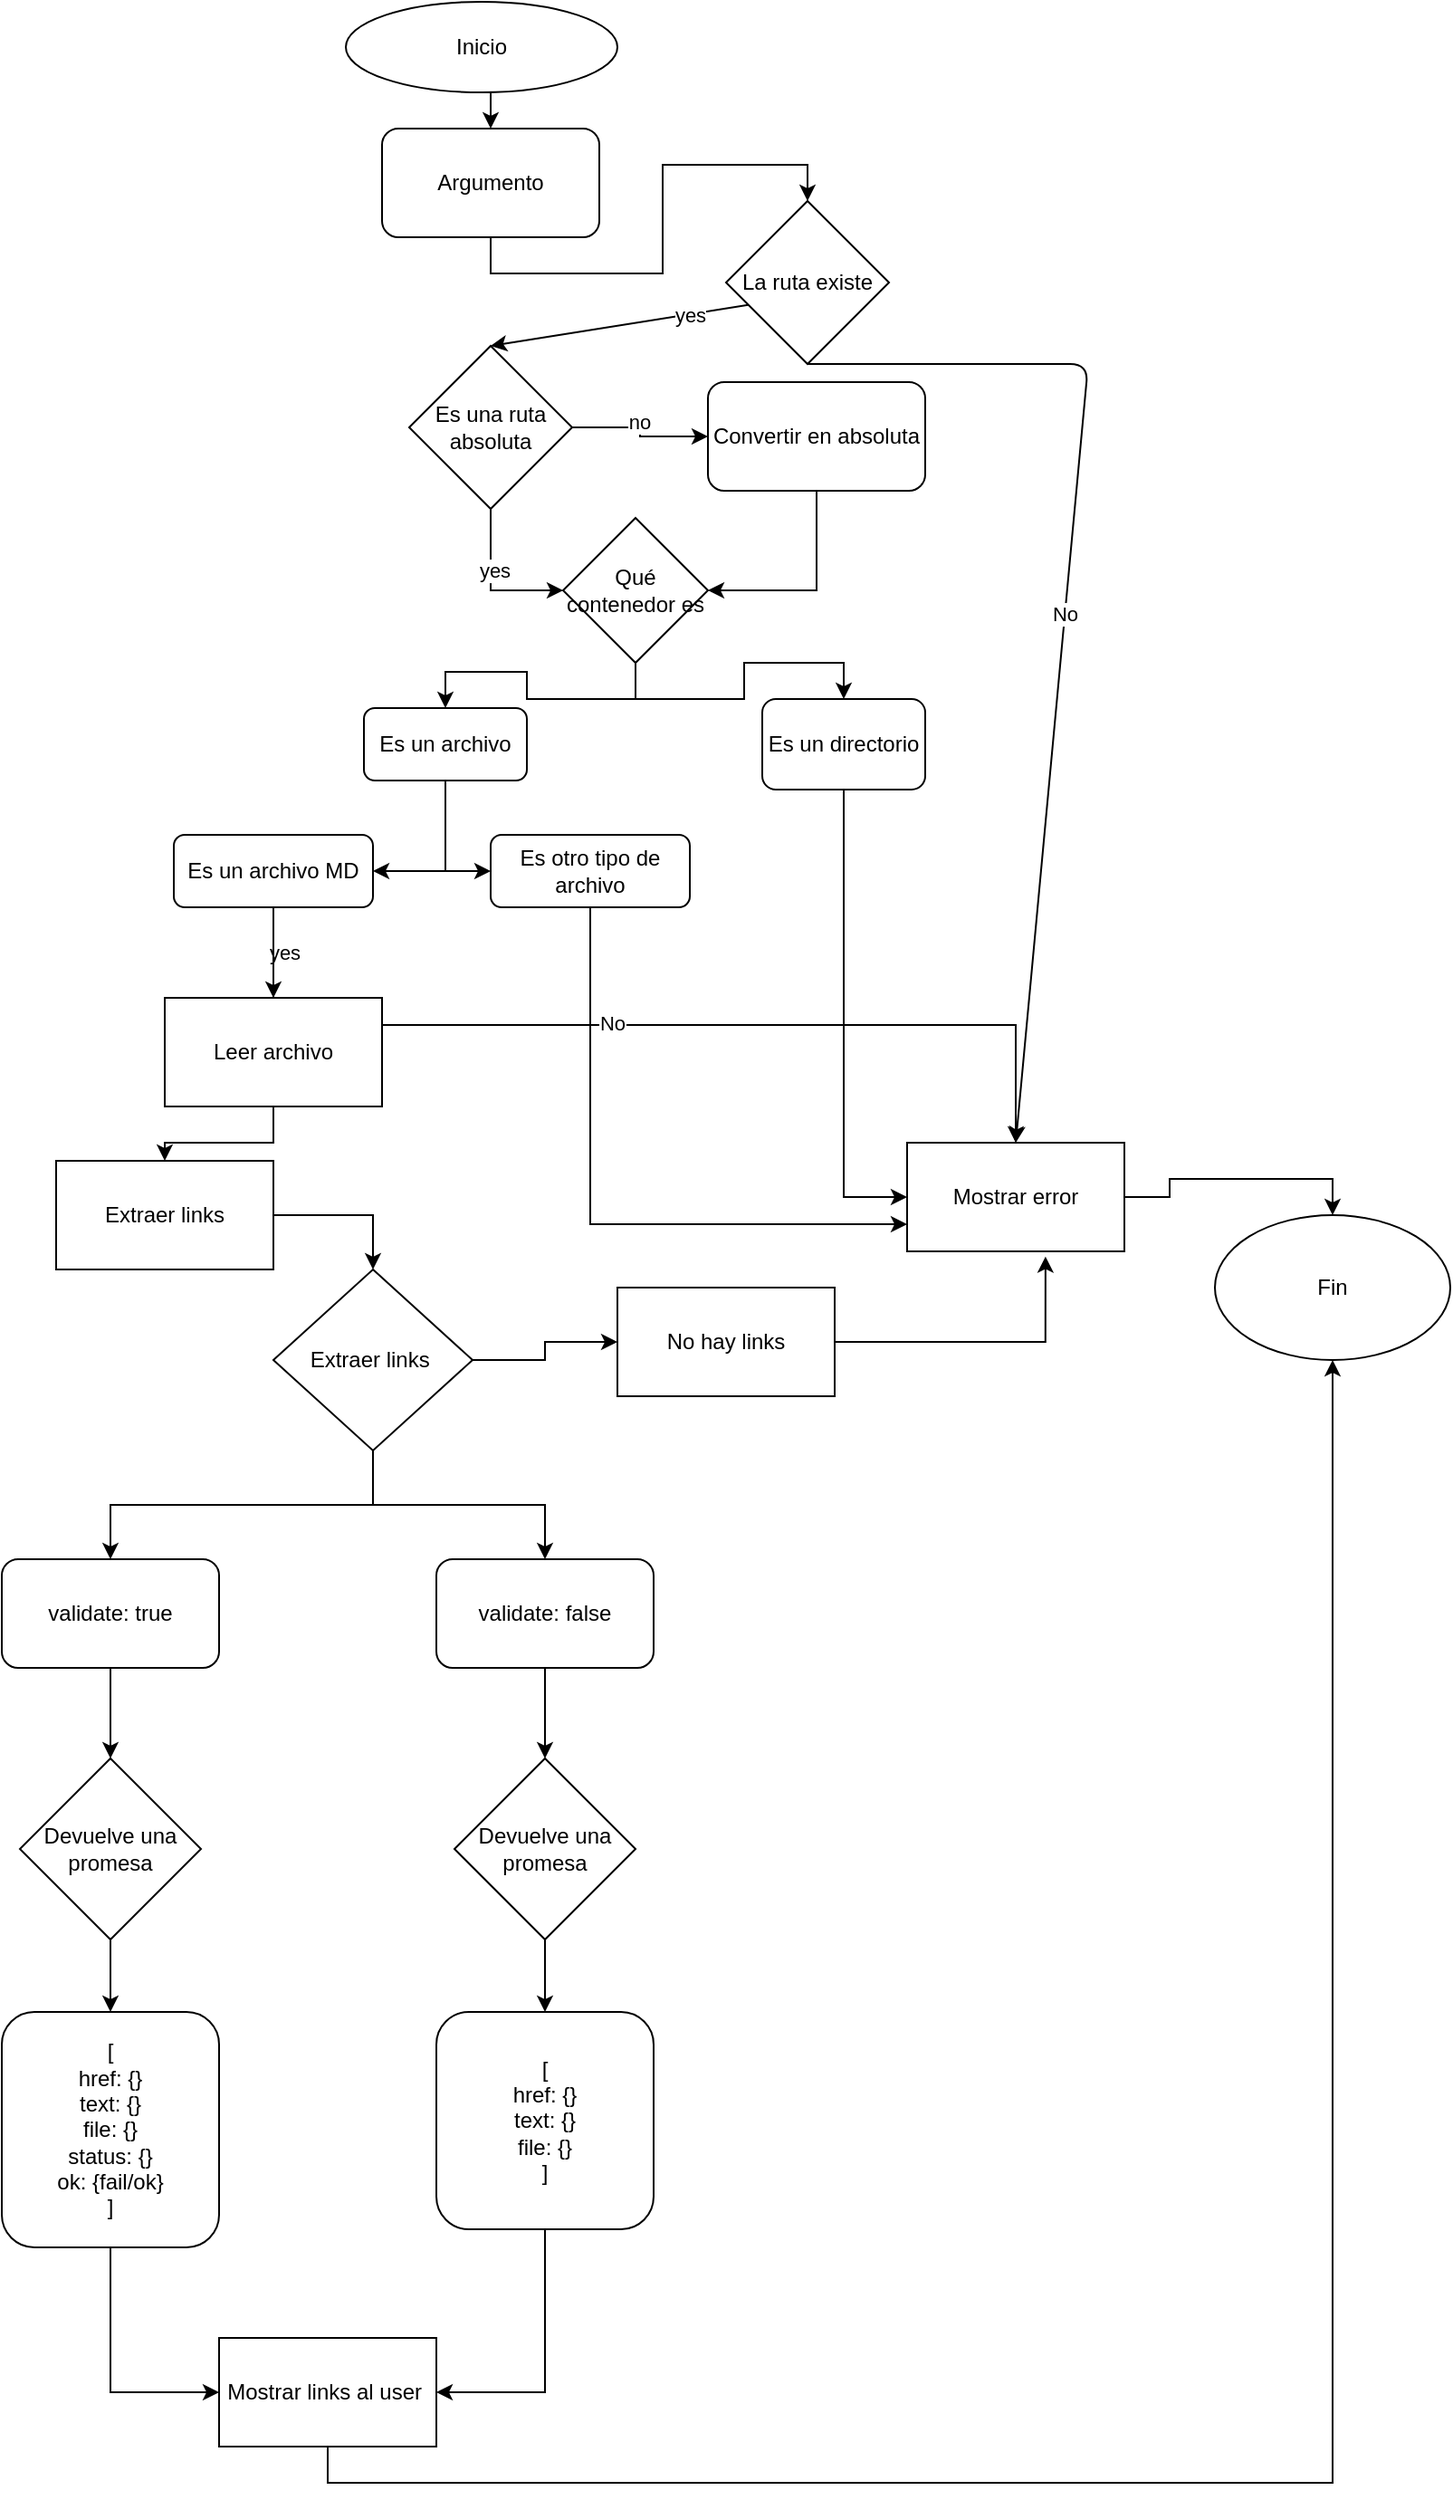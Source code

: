 <mxfile>
    <diagram name="Página-1" id="gBgCwGCJTGYO8stAgHFB">
        <mxGraphModel dx="669" dy="359" grid="1" gridSize="10" guides="1" tooltips="1" connect="1" arrows="1" fold="1" page="1" pageScale="1" pageWidth="827" pageHeight="1169" math="0" shadow="0">
            <root>
                <mxCell id="0"/>
                <mxCell id="1" parent="0"/>
                <mxCell id="8QhIsSYho_ixXI17o4RS-6" style="edgeStyle=orthogonalEdgeStyle;rounded=0;orthogonalLoop=1;jettySize=auto;html=1;exitX=0.5;exitY=1;exitDx=0;exitDy=0;entryX=0.5;entryY=0;entryDx=0;entryDy=0;" parent="1" source="8QhIsSYho_ixXI17o4RS-1" target="8QhIsSYho_ixXI17o4RS-2" edge="1">
                    <mxGeometry relative="1" as="geometry"/>
                </mxCell>
                <mxCell id="8QhIsSYho_ixXI17o4RS-1" value="Inicio" style="ellipse;whiteSpace=wrap;html=1;" parent="1" vertex="1">
                    <mxGeometry x="240" y="90" width="150" height="50" as="geometry"/>
                </mxCell>
                <mxCell id="8QhIsSYho_ixXI17o4RS-7" style="edgeStyle=orthogonalEdgeStyle;rounded=0;orthogonalLoop=1;jettySize=auto;html=1;exitX=0.5;exitY=1;exitDx=0;exitDy=0;entryX=0.5;entryY=0;entryDx=0;entryDy=0;" parent="1" source="8QhIsSYho_ixXI17o4RS-2" target="2" edge="1">
                    <mxGeometry relative="1" as="geometry"/>
                </mxCell>
                <mxCell id="8QhIsSYho_ixXI17o4RS-2" value="Argumento" style="rounded=1;whiteSpace=wrap;html=1;" parent="1" vertex="1">
                    <mxGeometry x="260" y="160" width="120" height="60" as="geometry"/>
                </mxCell>
                <mxCell id="8QhIsSYho_ixXI17o4RS-8" style="edgeStyle=orthogonalEdgeStyle;rounded=0;orthogonalLoop=1;jettySize=auto;html=1;exitX=1;exitY=0.5;exitDx=0;exitDy=0;entryX=0;entryY=0.5;entryDx=0;entryDy=0;" parent="1" source="8QhIsSYho_ixXI17o4RS-3" target="8QhIsSYho_ixXI17o4RS-4" edge="1">
                    <mxGeometry relative="1" as="geometry"/>
                </mxCell>
                <mxCell id="8QhIsSYho_ixXI17o4RS-11" value="no" style="edgeLabel;html=1;align=center;verticalAlign=middle;resizable=0;points=[];" parent="8QhIsSYho_ixXI17o4RS-8" vertex="1" connectable="0">
                    <mxGeometry x="-0.093" y="3" relative="1" as="geometry">
                        <mxPoint as="offset"/>
                    </mxGeometry>
                </mxCell>
                <mxCell id="8QhIsSYho_ixXI17o4RS-10" style="edgeStyle=orthogonalEdgeStyle;rounded=0;orthogonalLoop=1;jettySize=auto;html=1;exitX=0.5;exitY=1;exitDx=0;exitDy=0;entryX=0;entryY=0.5;entryDx=0;entryDy=0;" parent="1" source="8QhIsSYho_ixXI17o4RS-3" target="SJHs-UKWmDPyEd3rE_mu-1" edge="1">
                    <mxGeometry relative="1" as="geometry"/>
                </mxCell>
                <mxCell id="8QhIsSYho_ixXI17o4RS-12" value="yes" style="edgeLabel;html=1;align=center;verticalAlign=middle;resizable=0;points=[];" parent="8QhIsSYho_ixXI17o4RS-10" vertex="1" connectable="0">
                    <mxGeometry x="-0.2" y="2" relative="1" as="geometry">
                        <mxPoint as="offset"/>
                    </mxGeometry>
                </mxCell>
                <mxCell id="8QhIsSYho_ixXI17o4RS-3" value="Es una ruta absoluta" style="rhombus;whiteSpace=wrap;html=1;" parent="1" vertex="1">
                    <mxGeometry x="275" y="280" width="90" height="90" as="geometry"/>
                </mxCell>
                <mxCell id="8QhIsSYho_ixXI17o4RS-9" style="edgeStyle=orthogonalEdgeStyle;rounded=0;orthogonalLoop=1;jettySize=auto;html=1;exitX=0.5;exitY=1;exitDx=0;exitDy=0;entryX=1;entryY=0.5;entryDx=0;entryDy=0;" parent="1" source="8QhIsSYho_ixXI17o4RS-4" target="SJHs-UKWmDPyEd3rE_mu-1" edge="1">
                    <mxGeometry relative="1" as="geometry"/>
                </mxCell>
                <mxCell id="8QhIsSYho_ixXI17o4RS-4" value="Convertir en absoluta" style="rounded=1;whiteSpace=wrap;html=1;" parent="1" vertex="1">
                    <mxGeometry x="440" y="300" width="120" height="60" as="geometry"/>
                </mxCell>
                <mxCell id="8QhIsSYho_ixXI17o4RS-15" style="edgeStyle=orthogonalEdgeStyle;rounded=0;orthogonalLoop=1;jettySize=auto;html=1;exitX=0.5;exitY=1;exitDx=0;exitDy=0;entryX=0.5;entryY=0;entryDx=0;entryDy=0;" parent="1" source="8QhIsSYho_ixXI17o4RS-5" target="8QhIsSYho_ixXI17o4RS-13" edge="1">
                    <mxGeometry relative="1" as="geometry"/>
                </mxCell>
                <mxCell id="8QhIsSYho_ixXI17o4RS-16" value="yes" style="edgeLabel;html=1;align=center;verticalAlign=middle;resizable=0;points=[];" parent="8QhIsSYho_ixXI17o4RS-15" vertex="1" connectable="0">
                    <mxGeometry x="-0.017" y="6" relative="1" as="geometry">
                        <mxPoint as="offset"/>
                    </mxGeometry>
                </mxCell>
                <mxCell id="8QhIsSYho_ixXI17o4RS-17" style="edgeStyle=orthogonalEdgeStyle;rounded=0;orthogonalLoop=1;jettySize=auto;html=1;exitX=0.5;exitY=1;exitDx=0;exitDy=0;" parent="1" source="8QhIsSYho_ixXI17o4RS-5" target="8QhIsSYho_ixXI17o4RS-14" edge="1">
                    <mxGeometry relative="1" as="geometry"/>
                </mxCell>
                <mxCell id="8QhIsSYho_ixXI17o4RS-18" value="No" style="edgeLabel;html=1;align=center;verticalAlign=middle;resizable=0;points=[];" parent="8QhIsSYho_ixXI17o4RS-17" vertex="1" connectable="0">
                    <mxGeometry x="-0.066" y="1" relative="1" as="geometry">
                        <mxPoint as="offset"/>
                    </mxGeometry>
                </mxCell>
                <mxCell id="8QhIsSYho_ixXI17o4RS-5" value="Es un archivo MD" style="rounded=1;whiteSpace=wrap;html=1;" parent="1" vertex="1">
                    <mxGeometry x="145" y="550" width="110" height="40" as="geometry"/>
                </mxCell>
                <mxCell id="8QhIsSYho_ixXI17o4RS-20" style="edgeStyle=orthogonalEdgeStyle;rounded=0;orthogonalLoop=1;jettySize=auto;html=1;exitX=0.5;exitY=1;exitDx=0;exitDy=0;entryX=0.5;entryY=0;entryDx=0;entryDy=0;" parent="1" source="8QhIsSYho_ixXI17o4RS-13" target="8QhIsSYho_ixXI17o4RS-19" edge="1">
                    <mxGeometry relative="1" as="geometry"/>
                </mxCell>
                <mxCell id="8QhIsSYho_ixXI17o4RS-13" value="Leer archivo" style="rounded=0;whiteSpace=wrap;html=1;" parent="1" vertex="1">
                    <mxGeometry x="140" y="640" width="120" height="60" as="geometry"/>
                </mxCell>
                <mxCell id="8QhIsSYho_ixXI17o4RS-22" style="edgeStyle=orthogonalEdgeStyle;rounded=0;orthogonalLoop=1;jettySize=auto;html=1;exitX=1;exitY=0.5;exitDx=0;exitDy=0;entryX=0.5;entryY=0;entryDx=0;entryDy=0;" parent="1" source="8QhIsSYho_ixXI17o4RS-14" target="8QhIsSYho_ixXI17o4RS-21" edge="1">
                    <mxGeometry relative="1" as="geometry"/>
                </mxCell>
                <mxCell id="8QhIsSYho_ixXI17o4RS-14" value="Mostrar error" style="whiteSpace=wrap;html=1;" parent="1" vertex="1">
                    <mxGeometry x="550" y="720" width="120" height="60" as="geometry"/>
                </mxCell>
                <mxCell id="8QhIsSYho_ixXI17o4RS-25" style="edgeStyle=orthogonalEdgeStyle;rounded=0;orthogonalLoop=1;jettySize=auto;html=1;exitX=1;exitY=0.5;exitDx=0;exitDy=0;entryX=0.5;entryY=0;entryDx=0;entryDy=0;" parent="1" source="8QhIsSYho_ixXI17o4RS-19" target="8QhIsSYho_ixXI17o4RS-23" edge="1">
                    <mxGeometry relative="1" as="geometry"/>
                </mxCell>
                <mxCell id="8QhIsSYho_ixXI17o4RS-19" value="Extraer links" style="whiteSpace=wrap;html=1;" parent="1" vertex="1">
                    <mxGeometry x="80" y="730" width="120" height="60" as="geometry"/>
                </mxCell>
                <mxCell id="8QhIsSYho_ixXI17o4RS-21" value="Fin" style="ellipse;whiteSpace=wrap;html=1;" parent="1" vertex="1">
                    <mxGeometry x="720" y="760" width="130" height="80" as="geometry"/>
                </mxCell>
                <mxCell id="8QhIsSYho_ixXI17o4RS-26" style="edgeStyle=orthogonalEdgeStyle;rounded=0;orthogonalLoop=1;jettySize=auto;html=1;exitX=1;exitY=0.5;exitDx=0;exitDy=0;entryX=0;entryY=0.5;entryDx=0;entryDy=0;" parent="1" source="8QhIsSYho_ixXI17o4RS-23" target="8QhIsSYho_ixXI17o4RS-24" edge="1">
                    <mxGeometry relative="1" as="geometry"/>
                </mxCell>
                <mxCell id="8QhIsSYho_ixXI17o4RS-33" style="edgeStyle=orthogonalEdgeStyle;rounded=0;orthogonalLoop=1;jettySize=auto;html=1;exitX=0.5;exitY=1;exitDx=0;exitDy=0;" parent="1" source="8QhIsSYho_ixXI17o4RS-23" target="8QhIsSYho_ixXI17o4RS-28" edge="1">
                    <mxGeometry relative="1" as="geometry"/>
                </mxCell>
                <mxCell id="8QhIsSYho_ixXI17o4RS-36" style="edgeStyle=orthogonalEdgeStyle;rounded=0;orthogonalLoop=1;jettySize=auto;html=1;exitX=0.5;exitY=1;exitDx=0;exitDy=0;entryX=0.5;entryY=0;entryDx=0;entryDy=0;" parent="1" source="8QhIsSYho_ixXI17o4RS-23" target="8QhIsSYho_ixXI17o4RS-29" edge="1">
                    <mxGeometry relative="1" as="geometry"/>
                </mxCell>
                <mxCell id="8QhIsSYho_ixXI17o4RS-23" value="Extraer links&amp;nbsp;" style="rhombus;whiteSpace=wrap;html=1;" parent="1" vertex="1">
                    <mxGeometry x="200" y="790" width="110" height="100" as="geometry"/>
                </mxCell>
                <mxCell id="8QhIsSYho_ixXI17o4RS-27" style="edgeStyle=orthogonalEdgeStyle;rounded=0;orthogonalLoop=1;jettySize=auto;html=1;exitX=1;exitY=0.5;exitDx=0;exitDy=0;entryX=0.637;entryY=1.047;entryDx=0;entryDy=0;entryPerimeter=0;" parent="1" source="8QhIsSYho_ixXI17o4RS-24" target="8QhIsSYho_ixXI17o4RS-14" edge="1">
                    <mxGeometry relative="1" as="geometry"/>
                </mxCell>
                <mxCell id="8QhIsSYho_ixXI17o4RS-24" value="No hay links" style="whiteSpace=wrap;html=1;" parent="1" vertex="1">
                    <mxGeometry x="390" y="800" width="120" height="60" as="geometry"/>
                </mxCell>
                <mxCell id="8QhIsSYho_ixXI17o4RS-34" style="edgeStyle=orthogonalEdgeStyle;rounded=0;orthogonalLoop=1;jettySize=auto;html=1;exitX=0.5;exitY=1;exitDx=0;exitDy=0;entryX=0.5;entryY=0;entryDx=0;entryDy=0;" parent="1" source="8QhIsSYho_ixXI17o4RS-28" target="8QhIsSYho_ixXI17o4RS-30" edge="1">
                    <mxGeometry relative="1" as="geometry"/>
                </mxCell>
                <mxCell id="8QhIsSYho_ixXI17o4RS-28" value="validate: true" style="rounded=1;whiteSpace=wrap;html=1;" parent="1" vertex="1">
                    <mxGeometry x="50" y="950" width="120" height="60" as="geometry"/>
                </mxCell>
                <mxCell id="8QhIsSYho_ixXI17o4RS-37" style="edgeStyle=orthogonalEdgeStyle;rounded=0;orthogonalLoop=1;jettySize=auto;html=1;exitX=0.5;exitY=1;exitDx=0;exitDy=0;entryX=0.5;entryY=0;entryDx=0;entryDy=0;" parent="1" source="8QhIsSYho_ixXI17o4RS-29" target="8QhIsSYho_ixXI17o4RS-31" edge="1">
                    <mxGeometry relative="1" as="geometry"/>
                </mxCell>
                <mxCell id="8QhIsSYho_ixXI17o4RS-29" value="validate: false" style="rounded=1;whiteSpace=wrap;html=1;" parent="1" vertex="1">
                    <mxGeometry x="290" y="950" width="120" height="60" as="geometry"/>
                </mxCell>
                <mxCell id="8QhIsSYho_ixXI17o4RS-35" style="edgeStyle=orthogonalEdgeStyle;rounded=0;orthogonalLoop=1;jettySize=auto;html=1;exitX=0.5;exitY=1;exitDx=0;exitDy=0;entryX=0.5;entryY=0;entryDx=0;entryDy=0;" parent="1" source="8QhIsSYho_ixXI17o4RS-30" target="8QhIsSYho_ixXI17o4RS-32" edge="1">
                    <mxGeometry relative="1" as="geometry"/>
                </mxCell>
                <mxCell id="8QhIsSYho_ixXI17o4RS-30" value="Devuelve una promesa" style="rhombus;whiteSpace=wrap;html=1;" parent="1" vertex="1">
                    <mxGeometry x="60" y="1060" width="100" height="100" as="geometry"/>
                </mxCell>
                <mxCell id="8QhIsSYho_ixXI17o4RS-39" style="edgeStyle=orthogonalEdgeStyle;rounded=0;orthogonalLoop=1;jettySize=auto;html=1;exitX=0.5;exitY=1;exitDx=0;exitDy=0;entryX=0.5;entryY=0;entryDx=0;entryDy=0;" parent="1" source="8QhIsSYho_ixXI17o4RS-31" target="8QhIsSYho_ixXI17o4RS-38" edge="1">
                    <mxGeometry relative="1" as="geometry"/>
                </mxCell>
                <mxCell id="8QhIsSYho_ixXI17o4RS-31" value="Devuelve una promesa" style="rhombus;whiteSpace=wrap;html=1;" parent="1" vertex="1">
                    <mxGeometry x="300" y="1060" width="100" height="100" as="geometry"/>
                </mxCell>
                <mxCell id="8QhIsSYho_ixXI17o4RS-41" style="edgeStyle=orthogonalEdgeStyle;rounded=0;orthogonalLoop=1;jettySize=auto;html=1;exitX=0.5;exitY=1;exitDx=0;exitDy=0;entryX=0;entryY=0.5;entryDx=0;entryDy=0;" parent="1" source="8QhIsSYho_ixXI17o4RS-32" target="8QhIsSYho_ixXI17o4RS-40" edge="1">
                    <mxGeometry relative="1" as="geometry"/>
                </mxCell>
                <mxCell id="8QhIsSYho_ixXI17o4RS-32" value="[&lt;br&gt;href: {}&lt;br&gt;text: {}&lt;br&gt;file: {}&lt;br&gt;status: {}&lt;br&gt;ok: {fail/ok}&lt;br&gt;]" style="rounded=1;whiteSpace=wrap;html=1;" parent="1" vertex="1">
                    <mxGeometry x="50" y="1200" width="120" height="130" as="geometry"/>
                </mxCell>
                <mxCell id="8QhIsSYho_ixXI17o4RS-42" style="edgeStyle=orthogonalEdgeStyle;rounded=0;orthogonalLoop=1;jettySize=auto;html=1;exitX=0.5;exitY=1;exitDx=0;exitDy=0;entryX=1;entryY=0.5;entryDx=0;entryDy=0;" parent="1" source="8QhIsSYho_ixXI17o4RS-38" target="8QhIsSYho_ixXI17o4RS-40" edge="1">
                    <mxGeometry relative="1" as="geometry"/>
                </mxCell>
                <mxCell id="8QhIsSYho_ixXI17o4RS-38" value="[&lt;br&gt;href: {}&lt;br&gt;text: {}&lt;br&gt;file: {}&lt;br&gt;]" style="rounded=1;whiteSpace=wrap;html=1;" parent="1" vertex="1">
                    <mxGeometry x="290" y="1200" width="120" height="120" as="geometry"/>
                </mxCell>
                <mxCell id="8QhIsSYho_ixXI17o4RS-43" style="edgeStyle=orthogonalEdgeStyle;rounded=0;orthogonalLoop=1;jettySize=auto;html=1;exitX=0.5;exitY=1;exitDx=0;exitDy=0;" parent="1" source="8QhIsSYho_ixXI17o4RS-40" target="8QhIsSYho_ixXI17o4RS-21" edge="1">
                    <mxGeometry relative="1" as="geometry"/>
                </mxCell>
                <mxCell id="8QhIsSYho_ixXI17o4RS-40" value="Mostrar links al user&amp;nbsp;" style="whiteSpace=wrap;html=1;" parent="1" vertex="1">
                    <mxGeometry x="170" y="1380" width="120" height="60" as="geometry"/>
                </mxCell>
                <mxCell id="SJHs-UKWmDPyEd3rE_mu-5" style="edgeStyle=orthogonalEdgeStyle;rounded=0;orthogonalLoop=1;jettySize=auto;html=1;exitX=0.5;exitY=1;exitDx=0;exitDy=0;entryX=0.5;entryY=0;entryDx=0;entryDy=0;" parent="1" source="SJHs-UKWmDPyEd3rE_mu-1" target="SJHs-UKWmDPyEd3rE_mu-2" edge="1">
                    <mxGeometry relative="1" as="geometry"/>
                </mxCell>
                <mxCell id="SJHs-UKWmDPyEd3rE_mu-6" style="edgeStyle=orthogonalEdgeStyle;rounded=0;orthogonalLoop=1;jettySize=auto;html=1;exitX=0.5;exitY=1;exitDx=0;exitDy=0;entryX=0.5;entryY=0;entryDx=0;entryDy=0;" parent="1" source="SJHs-UKWmDPyEd3rE_mu-1" target="SJHs-UKWmDPyEd3rE_mu-3" edge="1">
                    <mxGeometry relative="1" as="geometry"/>
                </mxCell>
                <mxCell id="SJHs-UKWmDPyEd3rE_mu-1" value="Qué contenedor es" style="rhombus;whiteSpace=wrap;html=1;" parent="1" vertex="1">
                    <mxGeometry x="360" y="375" width="80" height="80" as="geometry"/>
                </mxCell>
                <mxCell id="SJHs-UKWmDPyEd3rE_mu-7" style="edgeStyle=orthogonalEdgeStyle;rounded=0;orthogonalLoop=1;jettySize=auto;html=1;exitX=0.5;exitY=1;exitDx=0;exitDy=0;entryX=1;entryY=0.5;entryDx=0;entryDy=0;" parent="1" source="SJHs-UKWmDPyEd3rE_mu-2" target="8QhIsSYho_ixXI17o4RS-5" edge="1">
                    <mxGeometry relative="1" as="geometry"/>
                </mxCell>
                <mxCell id="SJHs-UKWmDPyEd3rE_mu-10" style="edgeStyle=orthogonalEdgeStyle;rounded=0;orthogonalLoop=1;jettySize=auto;html=1;exitX=0.5;exitY=1;exitDx=0;exitDy=0;entryX=0;entryY=0.5;entryDx=0;entryDy=0;" parent="1" source="SJHs-UKWmDPyEd3rE_mu-2" target="SJHs-UKWmDPyEd3rE_mu-9" edge="1">
                    <mxGeometry relative="1" as="geometry"/>
                </mxCell>
                <mxCell id="SJHs-UKWmDPyEd3rE_mu-2" value="Es un archivo" style="rounded=1;whiteSpace=wrap;html=1;" parent="1" vertex="1">
                    <mxGeometry x="250" y="480" width="90" height="40" as="geometry"/>
                </mxCell>
                <mxCell id="SJHs-UKWmDPyEd3rE_mu-8" style="edgeStyle=orthogonalEdgeStyle;rounded=0;orthogonalLoop=1;jettySize=auto;html=1;exitX=0.5;exitY=1;exitDx=0;exitDy=0;entryX=0;entryY=0.5;entryDx=0;entryDy=0;" parent="1" source="SJHs-UKWmDPyEd3rE_mu-3" target="8QhIsSYho_ixXI17o4RS-14" edge="1">
                    <mxGeometry relative="1" as="geometry"/>
                </mxCell>
                <mxCell id="SJHs-UKWmDPyEd3rE_mu-3" value="Es un directorio" style="rounded=1;whiteSpace=wrap;html=1;" parent="1" vertex="1">
                    <mxGeometry x="470" y="475" width="90" height="50" as="geometry"/>
                </mxCell>
                <mxCell id="SJHs-UKWmDPyEd3rE_mu-11" style="edgeStyle=orthogonalEdgeStyle;rounded=0;orthogonalLoop=1;jettySize=auto;html=1;exitX=0.5;exitY=1;exitDx=0;exitDy=0;entryX=0;entryY=0.75;entryDx=0;entryDy=0;" parent="1" source="SJHs-UKWmDPyEd3rE_mu-9" target="8QhIsSYho_ixXI17o4RS-14" edge="1">
                    <mxGeometry relative="1" as="geometry"/>
                </mxCell>
                <mxCell id="SJHs-UKWmDPyEd3rE_mu-9" value="Es otro tipo de archivo" style="rounded=1;whiteSpace=wrap;html=1;" parent="1" vertex="1">
                    <mxGeometry x="320" y="550" width="110" height="40" as="geometry"/>
                </mxCell>
                <mxCell id="3" value="yes" style="edgeStyle=none;html=1;exitX=1;exitY=0.5;exitDx=0;exitDy=0;entryX=0.5;entryY=0;entryDx=0;entryDy=0;" edge="1" parent="1" source="2" target="8QhIsSYho_ixXI17o4RS-3">
                    <mxGeometry relative="1" as="geometry"/>
                </mxCell>
                <mxCell id="4" value="No" style="edgeStyle=none;html=1;exitX=0.5;exitY=1;exitDx=0;exitDy=0;entryX=0.5;entryY=0;entryDx=0;entryDy=0;" edge="1" parent="1" source="2" target="8QhIsSYho_ixXI17o4RS-14">
                    <mxGeometry relative="1" as="geometry">
                        <Array as="points">
                            <mxPoint x="650" y="290"/>
                        </Array>
                    </mxGeometry>
                </mxCell>
                <mxCell id="2" value="La ruta existe" style="rhombus;whiteSpace=wrap;html=1;" vertex="1" parent="1">
                    <mxGeometry x="450" y="200" width="90" height="90" as="geometry"/>
                </mxCell>
            </root>
        </mxGraphModel>
    </diagram>
</mxfile>